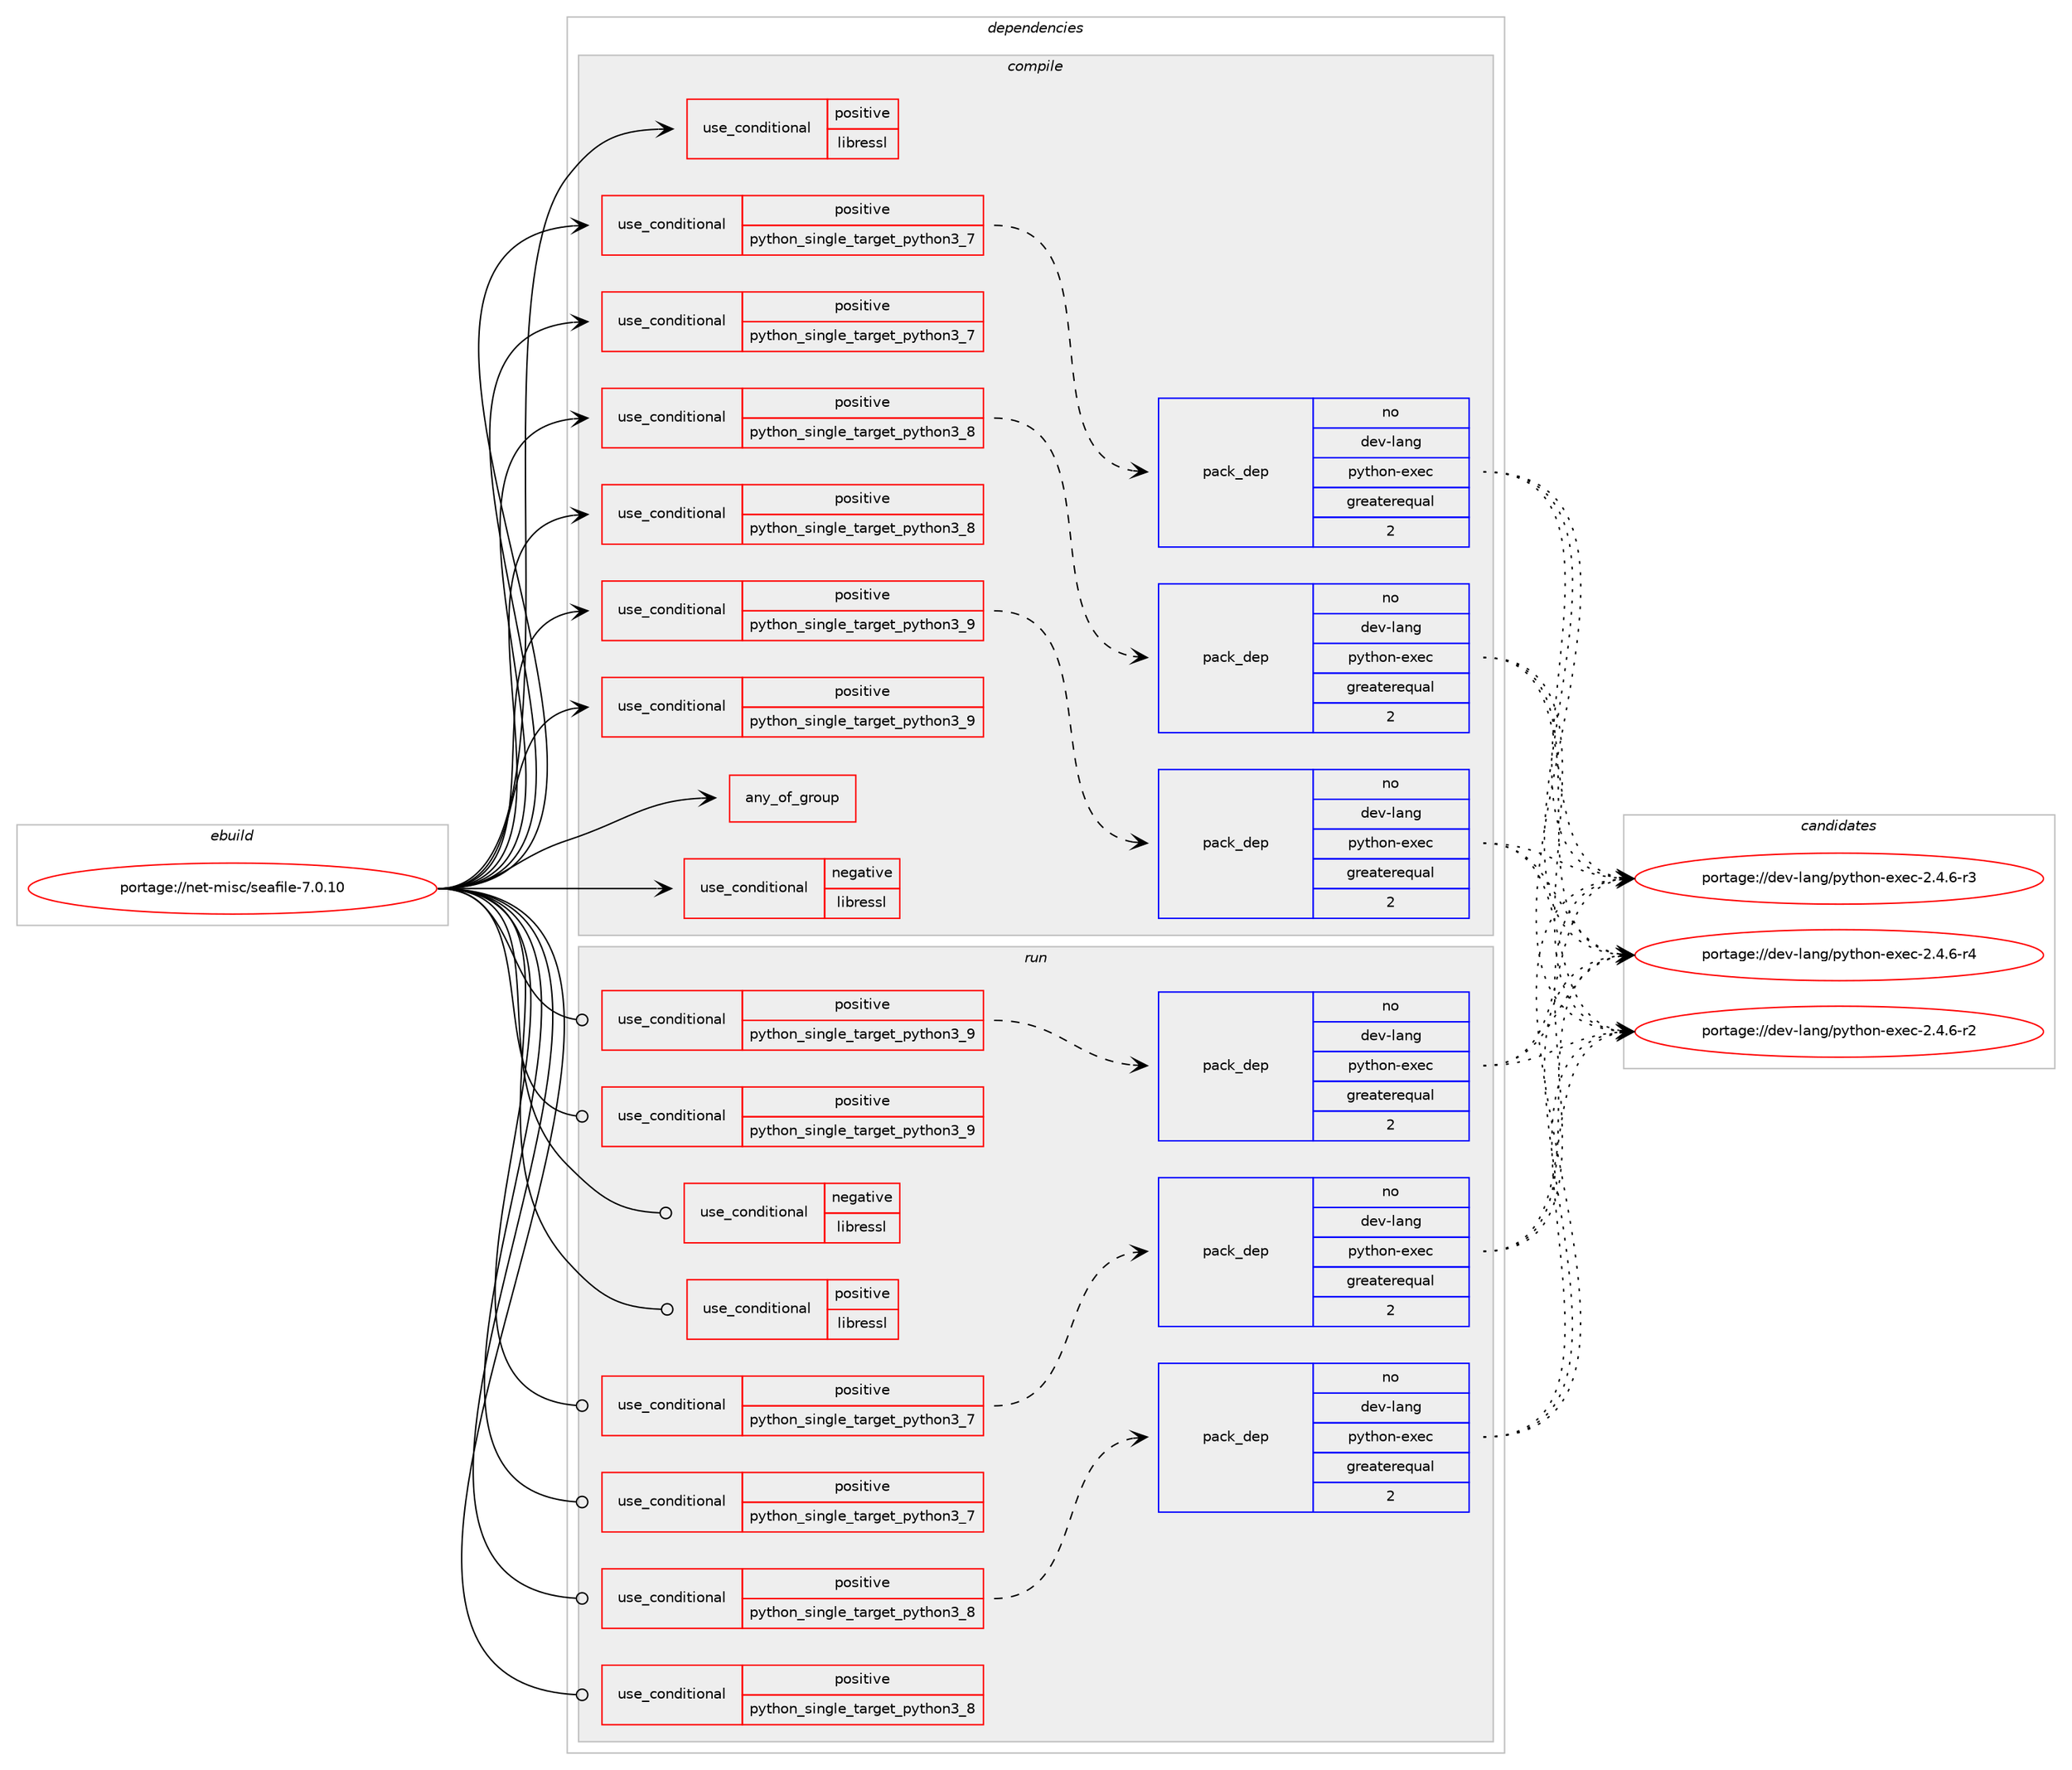 digraph prolog {

# *************
# Graph options
# *************

newrank=true;
concentrate=true;
compound=true;
graph [rankdir=LR,fontname=Helvetica,fontsize=10,ranksep=1.5];#, ranksep=2.5, nodesep=0.2];
edge  [arrowhead=vee];
node  [fontname=Helvetica,fontsize=10];

# **********
# The ebuild
# **********

subgraph cluster_leftcol {
color=gray;
rank=same;
label=<<i>ebuild</i>>;
id [label="portage://net-misc/seafile-7.0.10", color=red, width=4, href="../net-misc/seafile-7.0.10.svg"];
}

# ****************
# The dependencies
# ****************

subgraph cluster_midcol {
color=gray;
label=<<i>dependencies</i>>;
subgraph cluster_compile {
fillcolor="#eeeeee";
style=filled;
label=<<i>compile</i>>;
subgraph any26 {
dependency2110 [label=<<TABLE BORDER="0" CELLBORDER="1" CELLSPACING="0" CELLPADDING="4"><TR><TD CELLPADDING="10">any_of_group</TD></TR></TABLE>>, shape=none, color=red];# *** BEGIN UNKNOWN DEPENDENCY TYPE (TODO) ***
# dependency2110 -> package_dependency(portage://net-misc/seafile-7.0.10,install,no,dev-lang,vala,none,[,,],[slot(0.50)],[])
# *** END UNKNOWN DEPENDENCY TYPE (TODO) ***

# *** BEGIN UNKNOWN DEPENDENCY TYPE (TODO) ***
# dependency2110 -> package_dependency(portage://net-misc/seafile-7.0.10,install,no,dev-lang,vala,none,[,,],[slot(0.48)],[])
# *** END UNKNOWN DEPENDENCY TYPE (TODO) ***

# *** BEGIN UNKNOWN DEPENDENCY TYPE (TODO) ***
# dependency2110 -> package_dependency(portage://net-misc/seafile-7.0.10,install,no,dev-lang,vala,none,[,,],[slot(0.46)],[])
# *** END UNKNOWN DEPENDENCY TYPE (TODO) ***

# *** BEGIN UNKNOWN DEPENDENCY TYPE (TODO) ***
# dependency2110 -> package_dependency(portage://net-misc/seafile-7.0.10,install,no,dev-lang,vala,none,[,,],[slot(0.44)],[])
# *** END UNKNOWN DEPENDENCY TYPE (TODO) ***

# *** BEGIN UNKNOWN DEPENDENCY TYPE (TODO) ***
# dependency2110 -> package_dependency(portage://net-misc/seafile-7.0.10,install,no,dev-lang,vala,none,[,,],[slot(0.40)],[])
# *** END UNKNOWN DEPENDENCY TYPE (TODO) ***

# *** BEGIN UNKNOWN DEPENDENCY TYPE (TODO) ***
# dependency2110 -> package_dependency(portage://net-misc/seafile-7.0.10,install,no,dev-lang,vala,none,[,,],[slot(0.36)],[])
# *** END UNKNOWN DEPENDENCY TYPE (TODO) ***

}
id:e -> dependency2110:w [weight=20,style="solid",arrowhead="vee"];
subgraph cond1474 {
dependency2111 [label=<<TABLE BORDER="0" CELLBORDER="1" CELLSPACING="0" CELLPADDING="4"><TR><TD ROWSPAN="3" CELLPADDING="10">use_conditional</TD></TR><TR><TD>negative</TD></TR><TR><TD>libressl</TD></TR></TABLE>>, shape=none, color=red];
# *** BEGIN UNKNOWN DEPENDENCY TYPE (TODO) ***
# dependency2111 -> package_dependency(portage://net-misc/seafile-7.0.10,install,no,dev-libs,openssl,none,[,,],[],[])
# *** END UNKNOWN DEPENDENCY TYPE (TODO) ***

}
id:e -> dependency2111:w [weight=20,style="solid",arrowhead="vee"];
subgraph cond1475 {
dependency2112 [label=<<TABLE BORDER="0" CELLBORDER="1" CELLSPACING="0" CELLPADDING="4"><TR><TD ROWSPAN="3" CELLPADDING="10">use_conditional</TD></TR><TR><TD>positive</TD></TR><TR><TD>libressl</TD></TR></TABLE>>, shape=none, color=red];
# *** BEGIN UNKNOWN DEPENDENCY TYPE (TODO) ***
# dependency2112 -> package_dependency(portage://net-misc/seafile-7.0.10,install,no,dev-libs,libressl,none,[,,],[],[])
# *** END UNKNOWN DEPENDENCY TYPE (TODO) ***

}
id:e -> dependency2112:w [weight=20,style="solid",arrowhead="vee"];
subgraph cond1476 {
dependency2113 [label=<<TABLE BORDER="0" CELLBORDER="1" CELLSPACING="0" CELLPADDING="4"><TR><TD ROWSPAN="3" CELLPADDING="10">use_conditional</TD></TR><TR><TD>positive</TD></TR><TR><TD>python_single_target_python3_7</TD></TR></TABLE>>, shape=none, color=red];
# *** BEGIN UNKNOWN DEPENDENCY TYPE (TODO) ***
# dependency2113 -> package_dependency(portage://net-misc/seafile-7.0.10,install,no,dev-lang,python,none,[,,],[slot(3.7)],[])
# *** END UNKNOWN DEPENDENCY TYPE (TODO) ***

subgraph pack610 {
dependency2114 [label=<<TABLE BORDER="0" CELLBORDER="1" CELLSPACING="0" CELLPADDING="4" WIDTH="220"><TR><TD ROWSPAN="6" CELLPADDING="30">pack_dep</TD></TR><TR><TD WIDTH="110">no</TD></TR><TR><TD>dev-lang</TD></TR><TR><TD>python-exec</TD></TR><TR><TD>greaterequal</TD></TR><TR><TD>2</TD></TR></TABLE>>, shape=none, color=blue];
}
dependency2113:e -> dependency2114:w [weight=20,style="dashed",arrowhead="vee"];
}
id:e -> dependency2113:w [weight=20,style="solid",arrowhead="vee"];
subgraph cond1477 {
dependency2115 [label=<<TABLE BORDER="0" CELLBORDER="1" CELLSPACING="0" CELLPADDING="4"><TR><TD ROWSPAN="3" CELLPADDING="10">use_conditional</TD></TR><TR><TD>positive</TD></TR><TR><TD>python_single_target_python3_7</TD></TR></TABLE>>, shape=none, color=red];
# *** BEGIN UNKNOWN DEPENDENCY TYPE (TODO) ***
# dependency2115 -> package_dependency(portage://net-misc/seafile-7.0.10,install,no,dev-python,future,none,[,,],[],[use(enable(python_targets_python3_7),negative)])
# *** END UNKNOWN DEPENDENCY TYPE (TODO) ***

}
id:e -> dependency2115:w [weight=20,style="solid",arrowhead="vee"];
subgraph cond1478 {
dependency2116 [label=<<TABLE BORDER="0" CELLBORDER="1" CELLSPACING="0" CELLPADDING="4"><TR><TD ROWSPAN="3" CELLPADDING="10">use_conditional</TD></TR><TR><TD>positive</TD></TR><TR><TD>python_single_target_python3_8</TD></TR></TABLE>>, shape=none, color=red];
# *** BEGIN UNKNOWN DEPENDENCY TYPE (TODO) ***
# dependency2116 -> package_dependency(portage://net-misc/seafile-7.0.10,install,no,dev-lang,python,none,[,,],[slot(3.8)],[])
# *** END UNKNOWN DEPENDENCY TYPE (TODO) ***

subgraph pack611 {
dependency2117 [label=<<TABLE BORDER="0" CELLBORDER="1" CELLSPACING="0" CELLPADDING="4" WIDTH="220"><TR><TD ROWSPAN="6" CELLPADDING="30">pack_dep</TD></TR><TR><TD WIDTH="110">no</TD></TR><TR><TD>dev-lang</TD></TR><TR><TD>python-exec</TD></TR><TR><TD>greaterequal</TD></TR><TR><TD>2</TD></TR></TABLE>>, shape=none, color=blue];
}
dependency2116:e -> dependency2117:w [weight=20,style="dashed",arrowhead="vee"];
}
id:e -> dependency2116:w [weight=20,style="solid",arrowhead="vee"];
subgraph cond1479 {
dependency2118 [label=<<TABLE BORDER="0" CELLBORDER="1" CELLSPACING="0" CELLPADDING="4"><TR><TD ROWSPAN="3" CELLPADDING="10">use_conditional</TD></TR><TR><TD>positive</TD></TR><TR><TD>python_single_target_python3_8</TD></TR></TABLE>>, shape=none, color=red];
# *** BEGIN UNKNOWN DEPENDENCY TYPE (TODO) ***
# dependency2118 -> package_dependency(portage://net-misc/seafile-7.0.10,install,no,dev-python,future,none,[,,],[],[use(enable(python_targets_python3_8),negative)])
# *** END UNKNOWN DEPENDENCY TYPE (TODO) ***

}
id:e -> dependency2118:w [weight=20,style="solid",arrowhead="vee"];
subgraph cond1480 {
dependency2119 [label=<<TABLE BORDER="0" CELLBORDER="1" CELLSPACING="0" CELLPADDING="4"><TR><TD ROWSPAN="3" CELLPADDING="10">use_conditional</TD></TR><TR><TD>positive</TD></TR><TR><TD>python_single_target_python3_9</TD></TR></TABLE>>, shape=none, color=red];
# *** BEGIN UNKNOWN DEPENDENCY TYPE (TODO) ***
# dependency2119 -> package_dependency(portage://net-misc/seafile-7.0.10,install,no,dev-lang,python,none,[,,],[slot(3.9)],[])
# *** END UNKNOWN DEPENDENCY TYPE (TODO) ***

subgraph pack612 {
dependency2120 [label=<<TABLE BORDER="0" CELLBORDER="1" CELLSPACING="0" CELLPADDING="4" WIDTH="220"><TR><TD ROWSPAN="6" CELLPADDING="30">pack_dep</TD></TR><TR><TD WIDTH="110">no</TD></TR><TR><TD>dev-lang</TD></TR><TR><TD>python-exec</TD></TR><TR><TD>greaterequal</TD></TR><TR><TD>2</TD></TR></TABLE>>, shape=none, color=blue];
}
dependency2119:e -> dependency2120:w [weight=20,style="dashed",arrowhead="vee"];
}
id:e -> dependency2119:w [weight=20,style="solid",arrowhead="vee"];
subgraph cond1481 {
dependency2121 [label=<<TABLE BORDER="0" CELLBORDER="1" CELLSPACING="0" CELLPADDING="4"><TR><TD ROWSPAN="3" CELLPADDING="10">use_conditional</TD></TR><TR><TD>positive</TD></TR><TR><TD>python_single_target_python3_9</TD></TR></TABLE>>, shape=none, color=red];
# *** BEGIN UNKNOWN DEPENDENCY TYPE (TODO) ***
# dependency2121 -> package_dependency(portage://net-misc/seafile-7.0.10,install,no,dev-python,future,none,[,,],[],[use(enable(python_targets_python3_9),negative)])
# *** END UNKNOWN DEPENDENCY TYPE (TODO) ***

}
id:e -> dependency2121:w [weight=20,style="solid",arrowhead="vee"];
# *** BEGIN UNKNOWN DEPENDENCY TYPE (TODO) ***
# id -> package_dependency(portage://net-misc/seafile-7.0.10,install,no,dev-db,sqlite,none,[,,],[slot(3)],[])
# *** END UNKNOWN DEPENDENCY TYPE (TODO) ***

# *** BEGIN UNKNOWN DEPENDENCY TYPE (TODO) ***
# id -> package_dependency(portage://net-misc/seafile-7.0.10,install,no,dev-libs,glib,none,[,,],[slot(2)],[])
# *** END UNKNOWN DEPENDENCY TYPE (TODO) ***

# *** BEGIN UNKNOWN DEPENDENCY TYPE (TODO) ***
# id -> package_dependency(portage://net-misc/seafile-7.0.10,install,no,dev-libs,jansson,none,[,,],[],[])
# *** END UNKNOWN DEPENDENCY TYPE (TODO) ***

# *** BEGIN UNKNOWN DEPENDENCY TYPE (TODO) ***
# id -> package_dependency(portage://net-misc/seafile-7.0.10,install,no,dev-libs,libevent,none,[,,],[],[])
# *** END UNKNOWN DEPENDENCY TYPE (TODO) ***

# *** BEGIN UNKNOWN DEPENDENCY TYPE (TODO) ***
# id -> package_dependency(portage://net-misc/seafile-7.0.10,install,no,net-libs,libsearpc,none,[,,],[],[use(optenable(python_single_target_python3_7),negative),use(optenable(python_single_target_python3_8),negative),use(optenable(python_single_target_python3_9),negative)])
# *** END UNKNOWN DEPENDENCY TYPE (TODO) ***

# *** BEGIN UNKNOWN DEPENDENCY TYPE (TODO) ***
# id -> package_dependency(portage://net-misc/seafile-7.0.10,install,no,net-misc,curl,none,[,,],[],[])
# *** END UNKNOWN DEPENDENCY TYPE (TODO) ***

# *** BEGIN UNKNOWN DEPENDENCY TYPE (TODO) ***
# id -> package_dependency(portage://net-misc/seafile-7.0.10,install,no,sys-libs,zlib,none,[,,],[],[])
# *** END UNKNOWN DEPENDENCY TYPE (TODO) ***

}
subgraph cluster_compileandrun {
fillcolor="#eeeeee";
style=filled;
label=<<i>compile and run</i>>;
}
subgraph cluster_run {
fillcolor="#eeeeee";
style=filled;
label=<<i>run</i>>;
subgraph cond1482 {
dependency2122 [label=<<TABLE BORDER="0" CELLBORDER="1" CELLSPACING="0" CELLPADDING="4"><TR><TD ROWSPAN="3" CELLPADDING="10">use_conditional</TD></TR><TR><TD>negative</TD></TR><TR><TD>libressl</TD></TR></TABLE>>, shape=none, color=red];
# *** BEGIN UNKNOWN DEPENDENCY TYPE (TODO) ***
# dependency2122 -> package_dependency(portage://net-misc/seafile-7.0.10,run,no,dev-libs,openssl,none,[,,],[],[])
# *** END UNKNOWN DEPENDENCY TYPE (TODO) ***

}
id:e -> dependency2122:w [weight=20,style="solid",arrowhead="odot"];
subgraph cond1483 {
dependency2123 [label=<<TABLE BORDER="0" CELLBORDER="1" CELLSPACING="0" CELLPADDING="4"><TR><TD ROWSPAN="3" CELLPADDING="10">use_conditional</TD></TR><TR><TD>positive</TD></TR><TR><TD>libressl</TD></TR></TABLE>>, shape=none, color=red];
# *** BEGIN UNKNOWN DEPENDENCY TYPE (TODO) ***
# dependency2123 -> package_dependency(portage://net-misc/seafile-7.0.10,run,no,dev-libs,libressl,none,[,,],[],[])
# *** END UNKNOWN DEPENDENCY TYPE (TODO) ***

}
id:e -> dependency2123:w [weight=20,style="solid",arrowhead="odot"];
subgraph cond1484 {
dependency2124 [label=<<TABLE BORDER="0" CELLBORDER="1" CELLSPACING="0" CELLPADDING="4"><TR><TD ROWSPAN="3" CELLPADDING="10">use_conditional</TD></TR><TR><TD>positive</TD></TR><TR><TD>python_single_target_python3_7</TD></TR></TABLE>>, shape=none, color=red];
# *** BEGIN UNKNOWN DEPENDENCY TYPE (TODO) ***
# dependency2124 -> package_dependency(portage://net-misc/seafile-7.0.10,run,no,dev-lang,python,none,[,,],[slot(3.7)],[])
# *** END UNKNOWN DEPENDENCY TYPE (TODO) ***

subgraph pack613 {
dependency2125 [label=<<TABLE BORDER="0" CELLBORDER="1" CELLSPACING="0" CELLPADDING="4" WIDTH="220"><TR><TD ROWSPAN="6" CELLPADDING="30">pack_dep</TD></TR><TR><TD WIDTH="110">no</TD></TR><TR><TD>dev-lang</TD></TR><TR><TD>python-exec</TD></TR><TR><TD>greaterequal</TD></TR><TR><TD>2</TD></TR></TABLE>>, shape=none, color=blue];
}
dependency2124:e -> dependency2125:w [weight=20,style="dashed",arrowhead="vee"];
}
id:e -> dependency2124:w [weight=20,style="solid",arrowhead="odot"];
subgraph cond1485 {
dependency2126 [label=<<TABLE BORDER="0" CELLBORDER="1" CELLSPACING="0" CELLPADDING="4"><TR><TD ROWSPAN="3" CELLPADDING="10">use_conditional</TD></TR><TR><TD>positive</TD></TR><TR><TD>python_single_target_python3_7</TD></TR></TABLE>>, shape=none, color=red];
# *** BEGIN UNKNOWN DEPENDENCY TYPE (TODO) ***
# dependency2126 -> package_dependency(portage://net-misc/seafile-7.0.10,run,no,dev-python,future,none,[,,],[],[use(enable(python_targets_python3_7),negative)])
# *** END UNKNOWN DEPENDENCY TYPE (TODO) ***

}
id:e -> dependency2126:w [weight=20,style="solid",arrowhead="odot"];
subgraph cond1486 {
dependency2127 [label=<<TABLE BORDER="0" CELLBORDER="1" CELLSPACING="0" CELLPADDING="4"><TR><TD ROWSPAN="3" CELLPADDING="10">use_conditional</TD></TR><TR><TD>positive</TD></TR><TR><TD>python_single_target_python3_8</TD></TR></TABLE>>, shape=none, color=red];
# *** BEGIN UNKNOWN DEPENDENCY TYPE (TODO) ***
# dependency2127 -> package_dependency(portage://net-misc/seafile-7.0.10,run,no,dev-lang,python,none,[,,],[slot(3.8)],[])
# *** END UNKNOWN DEPENDENCY TYPE (TODO) ***

subgraph pack614 {
dependency2128 [label=<<TABLE BORDER="0" CELLBORDER="1" CELLSPACING="0" CELLPADDING="4" WIDTH="220"><TR><TD ROWSPAN="6" CELLPADDING="30">pack_dep</TD></TR><TR><TD WIDTH="110">no</TD></TR><TR><TD>dev-lang</TD></TR><TR><TD>python-exec</TD></TR><TR><TD>greaterequal</TD></TR><TR><TD>2</TD></TR></TABLE>>, shape=none, color=blue];
}
dependency2127:e -> dependency2128:w [weight=20,style="dashed",arrowhead="vee"];
}
id:e -> dependency2127:w [weight=20,style="solid",arrowhead="odot"];
subgraph cond1487 {
dependency2129 [label=<<TABLE BORDER="0" CELLBORDER="1" CELLSPACING="0" CELLPADDING="4"><TR><TD ROWSPAN="3" CELLPADDING="10">use_conditional</TD></TR><TR><TD>positive</TD></TR><TR><TD>python_single_target_python3_8</TD></TR></TABLE>>, shape=none, color=red];
# *** BEGIN UNKNOWN DEPENDENCY TYPE (TODO) ***
# dependency2129 -> package_dependency(portage://net-misc/seafile-7.0.10,run,no,dev-python,future,none,[,,],[],[use(enable(python_targets_python3_8),negative)])
# *** END UNKNOWN DEPENDENCY TYPE (TODO) ***

}
id:e -> dependency2129:w [weight=20,style="solid",arrowhead="odot"];
subgraph cond1488 {
dependency2130 [label=<<TABLE BORDER="0" CELLBORDER="1" CELLSPACING="0" CELLPADDING="4"><TR><TD ROWSPAN="3" CELLPADDING="10">use_conditional</TD></TR><TR><TD>positive</TD></TR><TR><TD>python_single_target_python3_9</TD></TR></TABLE>>, shape=none, color=red];
# *** BEGIN UNKNOWN DEPENDENCY TYPE (TODO) ***
# dependency2130 -> package_dependency(portage://net-misc/seafile-7.0.10,run,no,dev-lang,python,none,[,,],[slot(3.9)],[])
# *** END UNKNOWN DEPENDENCY TYPE (TODO) ***

subgraph pack615 {
dependency2131 [label=<<TABLE BORDER="0" CELLBORDER="1" CELLSPACING="0" CELLPADDING="4" WIDTH="220"><TR><TD ROWSPAN="6" CELLPADDING="30">pack_dep</TD></TR><TR><TD WIDTH="110">no</TD></TR><TR><TD>dev-lang</TD></TR><TR><TD>python-exec</TD></TR><TR><TD>greaterequal</TD></TR><TR><TD>2</TD></TR></TABLE>>, shape=none, color=blue];
}
dependency2130:e -> dependency2131:w [weight=20,style="dashed",arrowhead="vee"];
}
id:e -> dependency2130:w [weight=20,style="solid",arrowhead="odot"];
subgraph cond1489 {
dependency2132 [label=<<TABLE BORDER="0" CELLBORDER="1" CELLSPACING="0" CELLPADDING="4"><TR><TD ROWSPAN="3" CELLPADDING="10">use_conditional</TD></TR><TR><TD>positive</TD></TR><TR><TD>python_single_target_python3_9</TD></TR></TABLE>>, shape=none, color=red];
# *** BEGIN UNKNOWN DEPENDENCY TYPE (TODO) ***
# dependency2132 -> package_dependency(portage://net-misc/seafile-7.0.10,run,no,dev-python,future,none,[,,],[],[use(enable(python_targets_python3_9),negative)])
# *** END UNKNOWN DEPENDENCY TYPE (TODO) ***

}
id:e -> dependency2132:w [weight=20,style="solid",arrowhead="odot"];
# *** BEGIN UNKNOWN DEPENDENCY TYPE (TODO) ***
# id -> package_dependency(portage://net-misc/seafile-7.0.10,run,no,dev-db,sqlite,none,[,,],[slot(3)],[])
# *** END UNKNOWN DEPENDENCY TYPE (TODO) ***

# *** BEGIN UNKNOWN DEPENDENCY TYPE (TODO) ***
# id -> package_dependency(portage://net-misc/seafile-7.0.10,run,no,dev-libs,glib,none,[,,],[slot(2)],[])
# *** END UNKNOWN DEPENDENCY TYPE (TODO) ***

# *** BEGIN UNKNOWN DEPENDENCY TYPE (TODO) ***
# id -> package_dependency(portage://net-misc/seafile-7.0.10,run,no,dev-libs,jansson,none,[,,],[],[])
# *** END UNKNOWN DEPENDENCY TYPE (TODO) ***

# *** BEGIN UNKNOWN DEPENDENCY TYPE (TODO) ***
# id -> package_dependency(portage://net-misc/seafile-7.0.10,run,no,dev-libs,libevent,none,[,,],[],[])
# *** END UNKNOWN DEPENDENCY TYPE (TODO) ***

# *** BEGIN UNKNOWN DEPENDENCY TYPE (TODO) ***
# id -> package_dependency(portage://net-misc/seafile-7.0.10,run,no,net-libs,libsearpc,none,[,,],[],[use(optenable(python_single_target_python3_7),negative),use(optenable(python_single_target_python3_8),negative),use(optenable(python_single_target_python3_9),negative)])
# *** END UNKNOWN DEPENDENCY TYPE (TODO) ***

# *** BEGIN UNKNOWN DEPENDENCY TYPE (TODO) ***
# id -> package_dependency(portage://net-misc/seafile-7.0.10,run,no,net-misc,curl,none,[,,],[],[])
# *** END UNKNOWN DEPENDENCY TYPE (TODO) ***

# *** BEGIN UNKNOWN DEPENDENCY TYPE (TODO) ***
# id -> package_dependency(portage://net-misc/seafile-7.0.10,run,no,sys-libs,zlib,none,[,,],[],[])
# *** END UNKNOWN DEPENDENCY TYPE (TODO) ***

}
}

# **************
# The candidates
# **************

subgraph cluster_choices {
rank=same;
color=gray;
label=<<i>candidates</i>>;

subgraph choice610 {
color=black;
nodesep=1;
choice10010111845108971101034711212111610411111045101120101994550465246544511450 [label="portage://dev-lang/python-exec-2.4.6-r2", color=red, width=4,href="../dev-lang/python-exec-2.4.6-r2.svg"];
choice10010111845108971101034711212111610411111045101120101994550465246544511451 [label="portage://dev-lang/python-exec-2.4.6-r3", color=red, width=4,href="../dev-lang/python-exec-2.4.6-r3.svg"];
choice10010111845108971101034711212111610411111045101120101994550465246544511452 [label="portage://dev-lang/python-exec-2.4.6-r4", color=red, width=4,href="../dev-lang/python-exec-2.4.6-r4.svg"];
dependency2114:e -> choice10010111845108971101034711212111610411111045101120101994550465246544511450:w [style=dotted,weight="100"];
dependency2114:e -> choice10010111845108971101034711212111610411111045101120101994550465246544511451:w [style=dotted,weight="100"];
dependency2114:e -> choice10010111845108971101034711212111610411111045101120101994550465246544511452:w [style=dotted,weight="100"];
}
subgraph choice611 {
color=black;
nodesep=1;
choice10010111845108971101034711212111610411111045101120101994550465246544511450 [label="portage://dev-lang/python-exec-2.4.6-r2", color=red, width=4,href="../dev-lang/python-exec-2.4.6-r2.svg"];
choice10010111845108971101034711212111610411111045101120101994550465246544511451 [label="portage://dev-lang/python-exec-2.4.6-r3", color=red, width=4,href="../dev-lang/python-exec-2.4.6-r3.svg"];
choice10010111845108971101034711212111610411111045101120101994550465246544511452 [label="portage://dev-lang/python-exec-2.4.6-r4", color=red, width=4,href="../dev-lang/python-exec-2.4.6-r4.svg"];
dependency2117:e -> choice10010111845108971101034711212111610411111045101120101994550465246544511450:w [style=dotted,weight="100"];
dependency2117:e -> choice10010111845108971101034711212111610411111045101120101994550465246544511451:w [style=dotted,weight="100"];
dependency2117:e -> choice10010111845108971101034711212111610411111045101120101994550465246544511452:w [style=dotted,weight="100"];
}
subgraph choice612 {
color=black;
nodesep=1;
choice10010111845108971101034711212111610411111045101120101994550465246544511450 [label="portage://dev-lang/python-exec-2.4.6-r2", color=red, width=4,href="../dev-lang/python-exec-2.4.6-r2.svg"];
choice10010111845108971101034711212111610411111045101120101994550465246544511451 [label="portage://dev-lang/python-exec-2.4.6-r3", color=red, width=4,href="../dev-lang/python-exec-2.4.6-r3.svg"];
choice10010111845108971101034711212111610411111045101120101994550465246544511452 [label="portage://dev-lang/python-exec-2.4.6-r4", color=red, width=4,href="../dev-lang/python-exec-2.4.6-r4.svg"];
dependency2120:e -> choice10010111845108971101034711212111610411111045101120101994550465246544511450:w [style=dotted,weight="100"];
dependency2120:e -> choice10010111845108971101034711212111610411111045101120101994550465246544511451:w [style=dotted,weight="100"];
dependency2120:e -> choice10010111845108971101034711212111610411111045101120101994550465246544511452:w [style=dotted,weight="100"];
}
subgraph choice613 {
color=black;
nodesep=1;
choice10010111845108971101034711212111610411111045101120101994550465246544511450 [label="portage://dev-lang/python-exec-2.4.6-r2", color=red, width=4,href="../dev-lang/python-exec-2.4.6-r2.svg"];
choice10010111845108971101034711212111610411111045101120101994550465246544511451 [label="portage://dev-lang/python-exec-2.4.6-r3", color=red, width=4,href="../dev-lang/python-exec-2.4.6-r3.svg"];
choice10010111845108971101034711212111610411111045101120101994550465246544511452 [label="portage://dev-lang/python-exec-2.4.6-r4", color=red, width=4,href="../dev-lang/python-exec-2.4.6-r4.svg"];
dependency2125:e -> choice10010111845108971101034711212111610411111045101120101994550465246544511450:w [style=dotted,weight="100"];
dependency2125:e -> choice10010111845108971101034711212111610411111045101120101994550465246544511451:w [style=dotted,weight="100"];
dependency2125:e -> choice10010111845108971101034711212111610411111045101120101994550465246544511452:w [style=dotted,weight="100"];
}
subgraph choice614 {
color=black;
nodesep=1;
choice10010111845108971101034711212111610411111045101120101994550465246544511450 [label="portage://dev-lang/python-exec-2.4.6-r2", color=red, width=4,href="../dev-lang/python-exec-2.4.6-r2.svg"];
choice10010111845108971101034711212111610411111045101120101994550465246544511451 [label="portage://dev-lang/python-exec-2.4.6-r3", color=red, width=4,href="../dev-lang/python-exec-2.4.6-r3.svg"];
choice10010111845108971101034711212111610411111045101120101994550465246544511452 [label="portage://dev-lang/python-exec-2.4.6-r4", color=red, width=4,href="../dev-lang/python-exec-2.4.6-r4.svg"];
dependency2128:e -> choice10010111845108971101034711212111610411111045101120101994550465246544511450:w [style=dotted,weight="100"];
dependency2128:e -> choice10010111845108971101034711212111610411111045101120101994550465246544511451:w [style=dotted,weight="100"];
dependency2128:e -> choice10010111845108971101034711212111610411111045101120101994550465246544511452:w [style=dotted,weight="100"];
}
subgraph choice615 {
color=black;
nodesep=1;
choice10010111845108971101034711212111610411111045101120101994550465246544511450 [label="portage://dev-lang/python-exec-2.4.6-r2", color=red, width=4,href="../dev-lang/python-exec-2.4.6-r2.svg"];
choice10010111845108971101034711212111610411111045101120101994550465246544511451 [label="portage://dev-lang/python-exec-2.4.6-r3", color=red, width=4,href="../dev-lang/python-exec-2.4.6-r3.svg"];
choice10010111845108971101034711212111610411111045101120101994550465246544511452 [label="portage://dev-lang/python-exec-2.4.6-r4", color=red, width=4,href="../dev-lang/python-exec-2.4.6-r4.svg"];
dependency2131:e -> choice10010111845108971101034711212111610411111045101120101994550465246544511450:w [style=dotted,weight="100"];
dependency2131:e -> choice10010111845108971101034711212111610411111045101120101994550465246544511451:w [style=dotted,weight="100"];
dependency2131:e -> choice10010111845108971101034711212111610411111045101120101994550465246544511452:w [style=dotted,weight="100"];
}
}

}
